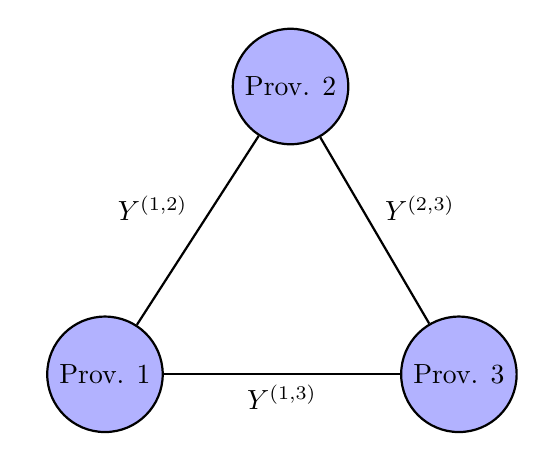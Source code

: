 \tikzstyle{var} = [
draw,circle,
minimum size=10pt]

\tikzstyle{agent} = [
draw, circle,
fill=blue!30,
minimum size=10pt]

\begin{tikzpicture}[-, thick]

    \node [agent] (one) {Prov. $1$};
    \node [agent, above right = 2.598cm and 1.3cm of one] (two) {Prov. $2$};
    \node [agent, right = 3cm of one] (three) {Prov. $3$};


    \path
    (one) edge [] node [above left] {$Y^{(1, 2)}$} (two)
    (two) edge [] node [above right] {$Y^{(2, 3)}$} (three)
    (one) edge [] node [below] {$Y^{(1, 3)}$} (three);

\end{tikzpicture}